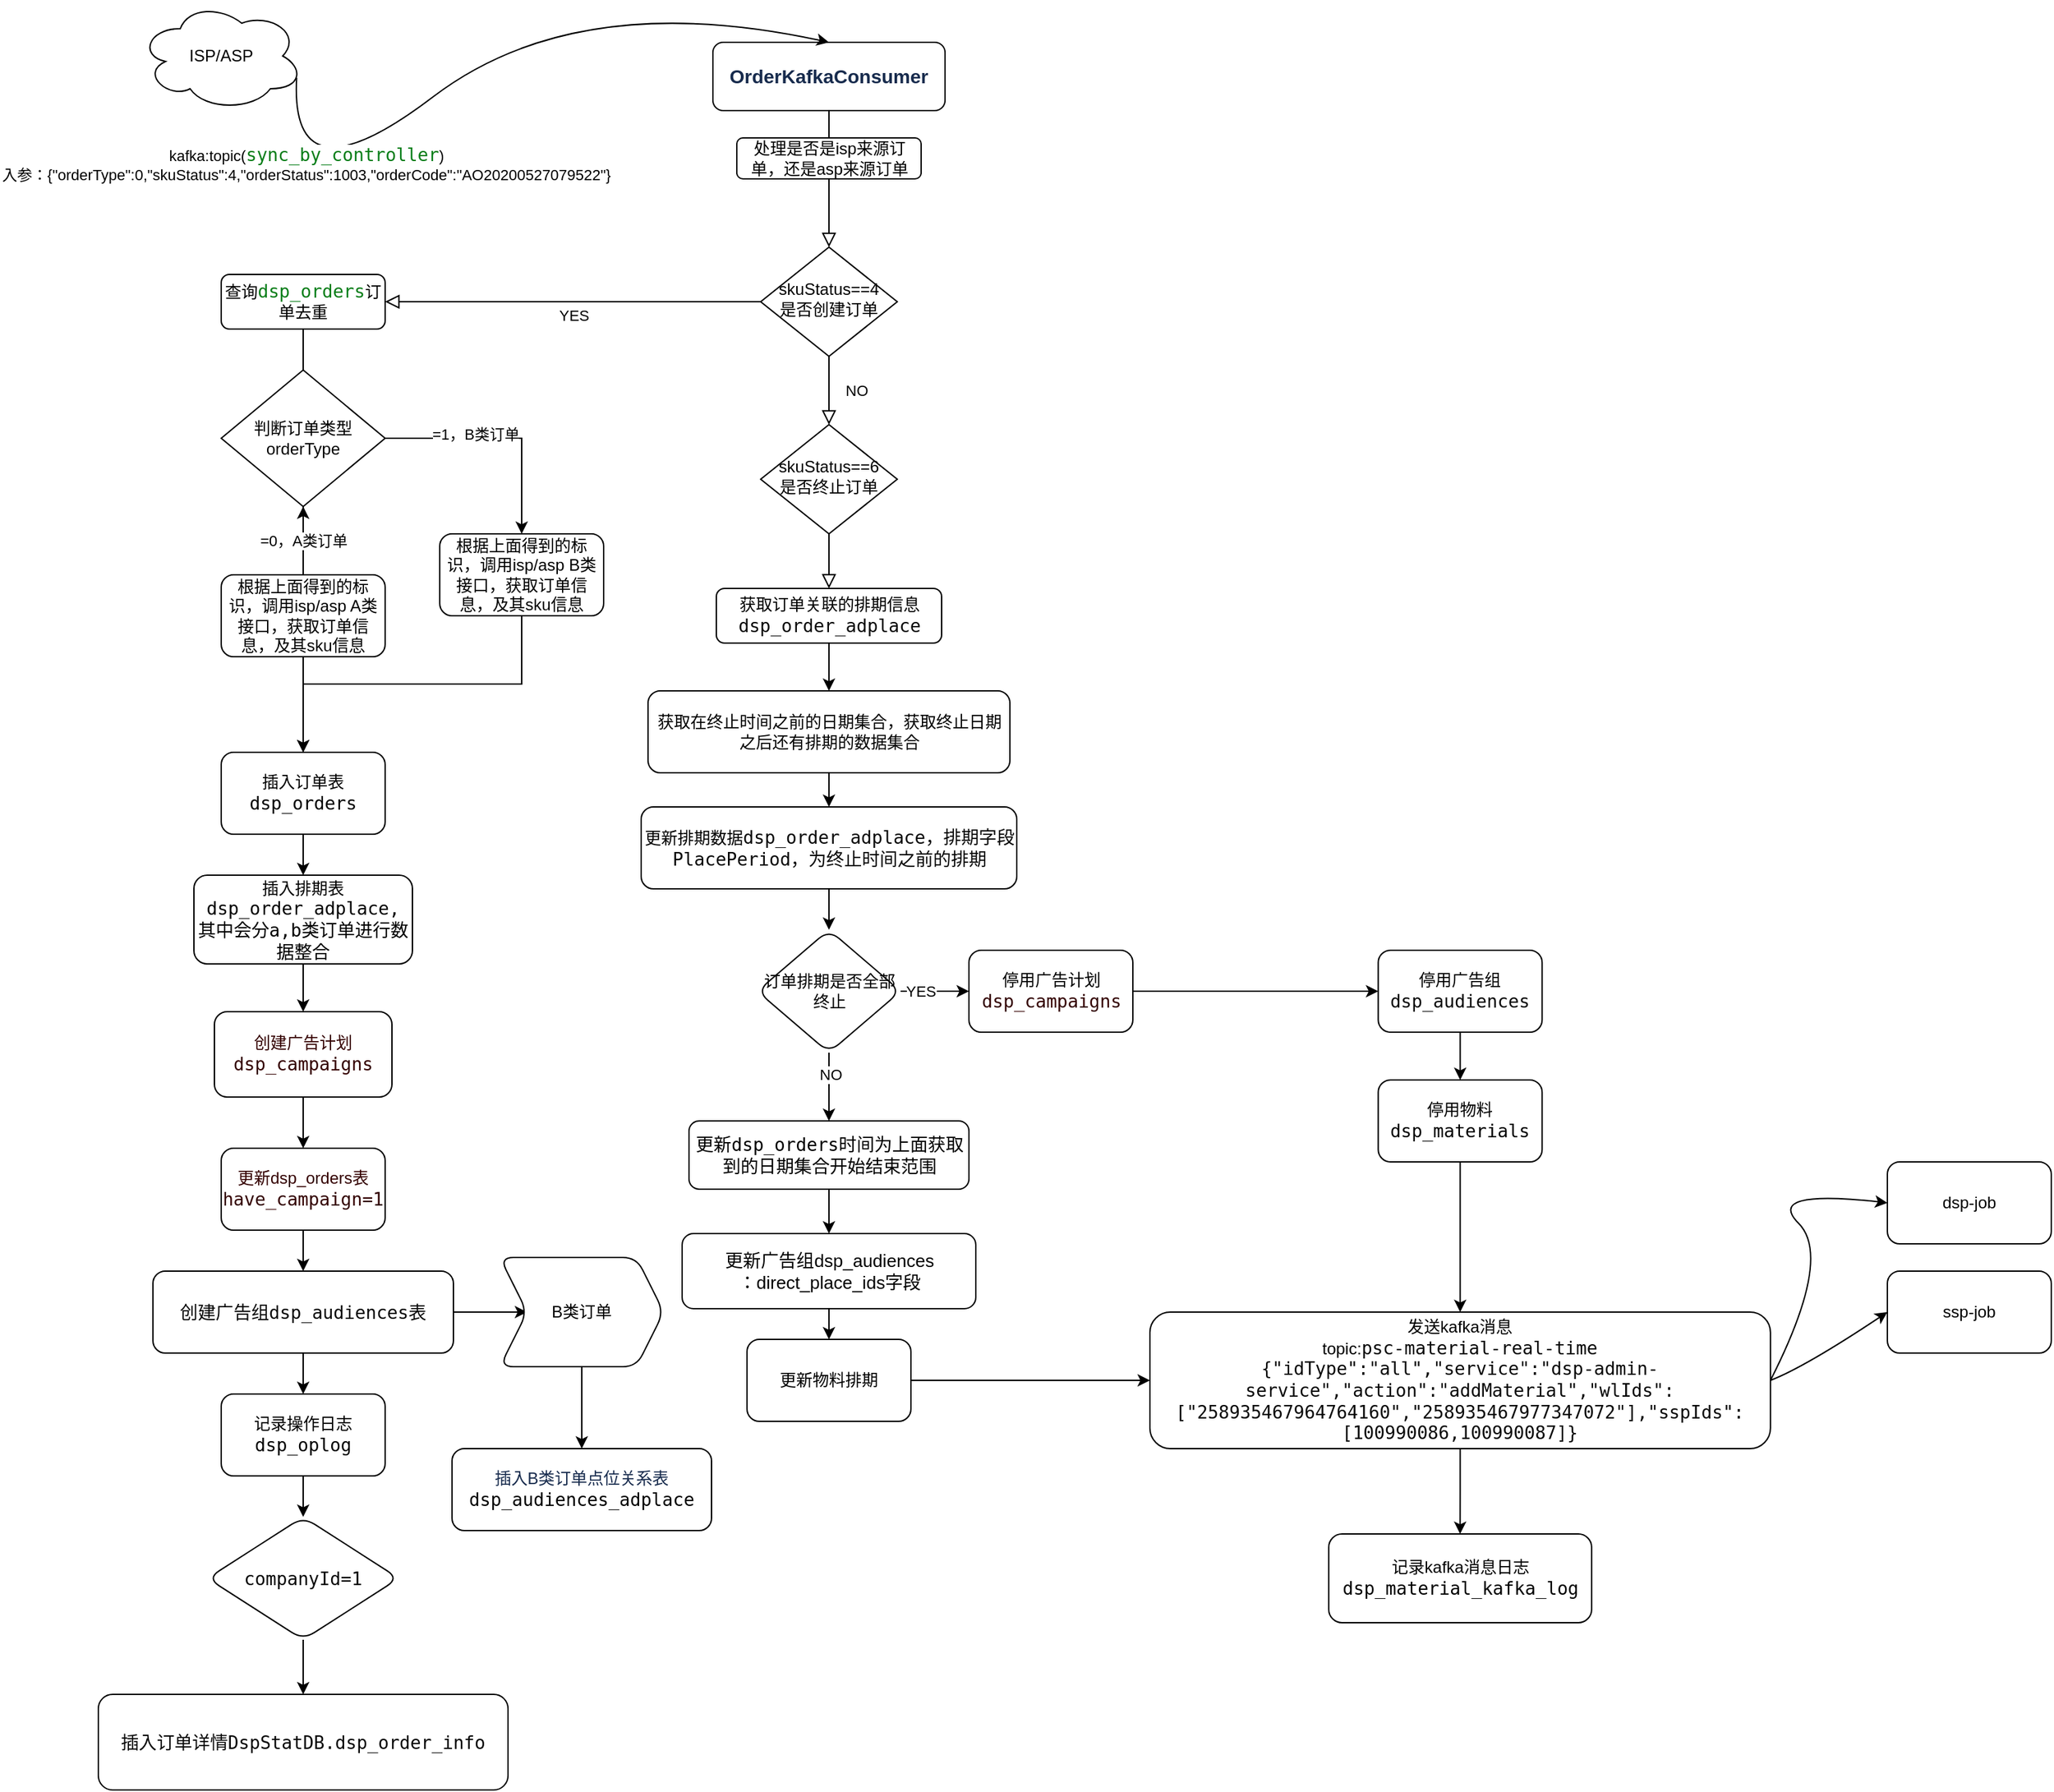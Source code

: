 <mxfile version="16.0.0" type="github">
  <diagram id="C5RBs43oDa-KdzZeNtuy" name="Page-1">
    <mxGraphModel dx="1713" dy="589" grid="1" gridSize="10" guides="1" tooltips="1" connect="1" arrows="1" fold="1" page="1" pageScale="1" pageWidth="827" pageHeight="1169" math="0" shadow="0">
      <root>
        <mxCell id="WIyWlLk6GJQsqaUBKTNV-0" />
        <mxCell id="WIyWlLk6GJQsqaUBKTNV-1" parent="WIyWlLk6GJQsqaUBKTNV-0" />
        <mxCell id="WIyWlLk6GJQsqaUBKTNV-2" value="" style="rounded=0;html=1;jettySize=auto;orthogonalLoop=1;fontSize=11;endArrow=block;endFill=0;endSize=8;strokeWidth=1;shadow=0;labelBackgroundColor=none;edgeStyle=orthogonalEdgeStyle;startArrow=none;" parent="WIyWlLk6GJQsqaUBKTNV-1" source="3pk-U9PaF1ZGXFq0J-lB-20" target="WIyWlLk6GJQsqaUBKTNV-6" edge="1">
          <mxGeometry relative="1" as="geometry" />
        </mxCell>
        <mxCell id="WIyWlLk6GJQsqaUBKTNV-3" value="&lt;strong style=&quot;color: rgb(23 , 43 , 77) ; font-family: , &amp;#34;system-ui&amp;#34; , &amp;#34;segoe ui&amp;#34; , &amp;#34;roboto&amp;#34; , &amp;#34;oxygen&amp;#34; , &amp;#34;ubuntu&amp;#34; , &amp;#34;fira sans&amp;#34; , &amp;#34;droid sans&amp;#34; , &amp;#34;helvetica neue&amp;#34; , sans-serif ; font-size: 14px ; background-color: rgb(255 , 255 , 255)&quot;&gt;OrderKafkaConsumer&lt;/strong&gt;" style="rounded=1;whiteSpace=wrap;html=1;fontSize=12;glass=0;strokeWidth=1;shadow=0;" parent="WIyWlLk6GJQsqaUBKTNV-1" vertex="1">
          <mxGeometry x="450" y="50" width="170" height="50" as="geometry" />
        </mxCell>
        <mxCell id="WIyWlLk6GJQsqaUBKTNV-4" value="NO" style="rounded=0;html=1;jettySize=auto;orthogonalLoop=1;fontSize=11;endArrow=block;endFill=0;endSize=8;strokeWidth=1;shadow=0;labelBackgroundColor=none;edgeStyle=orthogonalEdgeStyle;" parent="WIyWlLk6GJQsqaUBKTNV-1" source="WIyWlLk6GJQsqaUBKTNV-6" target="WIyWlLk6GJQsqaUBKTNV-10" edge="1">
          <mxGeometry y="20" relative="1" as="geometry">
            <mxPoint as="offset" />
          </mxGeometry>
        </mxCell>
        <mxCell id="WIyWlLk6GJQsqaUBKTNV-5" value="YES" style="edgeStyle=orthogonalEdgeStyle;rounded=0;html=1;jettySize=auto;orthogonalLoop=1;fontSize=11;endArrow=block;endFill=0;endSize=8;strokeWidth=1;shadow=0;labelBackgroundColor=none;" parent="WIyWlLk6GJQsqaUBKTNV-1" source="WIyWlLk6GJQsqaUBKTNV-6" target="WIyWlLk6GJQsqaUBKTNV-7" edge="1">
          <mxGeometry y="10" relative="1" as="geometry">
            <mxPoint as="offset" />
          </mxGeometry>
        </mxCell>
        <mxCell id="WIyWlLk6GJQsqaUBKTNV-6" value="skuStatus==4&lt;br&gt;是否创建订单" style="rhombus;whiteSpace=wrap;html=1;shadow=0;fontFamily=Helvetica;fontSize=12;align=center;strokeWidth=1;spacing=6;spacingTop=-4;" parent="WIyWlLk6GJQsqaUBKTNV-1" vertex="1">
          <mxGeometry x="485" y="200" width="100" height="80" as="geometry" />
        </mxCell>
        <mxCell id="3pk-U9PaF1ZGXFq0J-lB-18" style="edgeStyle=orthogonalEdgeStyle;rounded=0;orthogonalLoop=1;jettySize=auto;html=1;exitX=0.5;exitY=1;exitDx=0;exitDy=0;" parent="WIyWlLk6GJQsqaUBKTNV-1" source="WIyWlLk6GJQsqaUBKTNV-7" edge="1">
          <mxGeometry relative="1" as="geometry">
            <mxPoint x="150" y="320" as="targetPoint" />
          </mxGeometry>
        </mxCell>
        <mxCell id="WIyWlLk6GJQsqaUBKTNV-7" value="查询&lt;span style=&quot;color: rgb(6 , 125 , 23) ; background-color: rgb(255 , 255 , 255) ; font-family: &amp;#34;jetbrains mono&amp;#34; , monospace ; font-size: 9.8pt&quot;&gt;dsp_orders&lt;/span&gt;&lt;span&gt;订单去重&lt;/span&gt;" style="rounded=1;whiteSpace=wrap;html=1;fontSize=12;glass=0;strokeWidth=1;shadow=0;" parent="WIyWlLk6GJQsqaUBKTNV-1" vertex="1">
          <mxGeometry x="90" y="220" width="120" height="40" as="geometry" />
        </mxCell>
        <mxCell id="WIyWlLk6GJQsqaUBKTNV-8" value="" style="rounded=0;html=1;jettySize=auto;orthogonalLoop=1;fontSize=11;endArrow=block;endFill=0;endSize=8;strokeWidth=1;shadow=0;labelBackgroundColor=none;edgeStyle=orthogonalEdgeStyle;" parent="WIyWlLk6GJQsqaUBKTNV-1" source="WIyWlLk6GJQsqaUBKTNV-10" target="WIyWlLk6GJQsqaUBKTNV-11" edge="1">
          <mxGeometry x="0.333" y="20" relative="1" as="geometry">
            <mxPoint as="offset" />
          </mxGeometry>
        </mxCell>
        <mxCell id="WIyWlLk6GJQsqaUBKTNV-10" value="skuStatus==6&lt;br&gt;是否终止订单" style="rhombus;whiteSpace=wrap;html=1;shadow=0;fontFamily=Helvetica;fontSize=12;align=center;strokeWidth=1;spacing=6;spacingTop=-4;" parent="WIyWlLk6GJQsqaUBKTNV-1" vertex="1">
          <mxGeometry x="485" y="330" width="100" height="80" as="geometry" />
        </mxCell>
        <mxCell id="xGBpcFXvUTjCXn1tUyr6-1" value="" style="edgeStyle=orthogonalEdgeStyle;rounded=0;orthogonalLoop=1;jettySize=auto;html=1;" edge="1" parent="WIyWlLk6GJQsqaUBKTNV-1" source="WIyWlLk6GJQsqaUBKTNV-11" target="xGBpcFXvUTjCXn1tUyr6-0">
          <mxGeometry relative="1" as="geometry" />
        </mxCell>
        <mxCell id="WIyWlLk6GJQsqaUBKTNV-11" value="获取订单关联的排期信息&lt;span style=&quot;background-color: rgb(255 , 255 , 255) ; color: rgb(8 , 8 , 8) ; font-family: &amp;#34;jetbrains mono&amp;#34; , monospace ; font-size: 9.8pt&quot;&gt;dsp_order_adplace&lt;/span&gt;" style="rounded=1;whiteSpace=wrap;html=1;fontSize=12;glass=0;strokeWidth=1;shadow=0;" parent="WIyWlLk6GJQsqaUBKTNV-1" vertex="1">
          <mxGeometry x="452.5" y="450" width="165" height="40" as="geometry" />
        </mxCell>
        <mxCell id="3pk-U9PaF1ZGXFq0J-lB-10" value="ISP/ASP" style="ellipse;shape=cloud;whiteSpace=wrap;html=1;" parent="WIyWlLk6GJQsqaUBKTNV-1" vertex="1">
          <mxGeometry x="30" y="20" width="120" height="80" as="geometry" />
        </mxCell>
        <mxCell id="3pk-U9PaF1ZGXFq0J-lB-14" value="" style="curved=1;endArrow=classic;html=1;rounded=0;entryX=0.5;entryY=0;entryDx=0;entryDy=0;exitX=0.96;exitY=0.7;exitDx=0;exitDy=0;exitPerimeter=0;" parent="WIyWlLk6GJQsqaUBKTNV-1" source="3pk-U9PaF1ZGXFq0J-lB-10" target="WIyWlLk6GJQsqaUBKTNV-3" edge="1">
          <mxGeometry width="50" height="50" relative="1" as="geometry">
            <mxPoint x="90" y="80" as="sourcePoint" />
            <mxPoint x="140" y="90" as="targetPoint" />
            <Array as="points">
              <mxPoint x="140" y="170" />
              <mxPoint x="350" y="10" />
            </Array>
          </mxGeometry>
        </mxCell>
        <mxCell id="3pk-U9PaF1ZGXFq0J-lB-15" value="kafka:topic(&lt;span style=&quot;color: rgb(6 , 125 , 23) ; font-family: &amp;#34;jetbrains mono&amp;#34; , monospace ; font-size: 9.8pt&quot;&gt;sync_by_controller&lt;/span&gt;)&lt;br&gt;入参：{&quot;orderType&quot;:0,&quot;skuStatus&quot;:4,&quot;orderStatus&quot;:1003,&quot;orderCode&quot;:&quot;AO20200527079522&quot;}" style="edgeLabel;html=1;align=center;verticalAlign=middle;resizable=0;points=[];" parent="3pk-U9PaF1ZGXFq0J-lB-14" vertex="1" connectable="0">
          <mxGeometry x="-0.096" y="-21" relative="1" as="geometry">
            <mxPoint x="-123" y="45" as="offset" />
          </mxGeometry>
        </mxCell>
        <mxCell id="3pk-U9PaF1ZGXFq0J-lB-22" style="edgeStyle=orthogonalEdgeStyle;rounded=0;orthogonalLoop=1;jettySize=auto;html=1;exitX=0.5;exitY=1;exitDx=0;exitDy=0;" parent="WIyWlLk6GJQsqaUBKTNV-1" source="3pk-U9PaF1ZGXFq0J-lB-19" edge="1">
          <mxGeometry relative="1" as="geometry">
            <mxPoint x="150" y="480" as="targetPoint" />
          </mxGeometry>
        </mxCell>
        <mxCell id="3pk-U9PaF1ZGXFq0J-lB-26" value="" style="edgeStyle=orthogonalEdgeStyle;rounded=0;orthogonalLoop=1;jettySize=auto;html=1;" parent="WIyWlLk6GJQsqaUBKTNV-1" source="3pk-U9PaF1ZGXFq0J-lB-19" target="3pk-U9PaF1ZGXFq0J-lB-25" edge="1">
          <mxGeometry relative="1" as="geometry" />
        </mxCell>
        <mxCell id="3pk-U9PaF1ZGXFq0J-lB-27" value="=1，B类订单" style="edgeLabel;html=1;align=center;verticalAlign=middle;resizable=0;points=[];" parent="3pk-U9PaF1ZGXFq0J-lB-26" vertex="1" connectable="0">
          <mxGeometry x="-0.225" y="3" relative="1" as="geometry">
            <mxPoint as="offset" />
          </mxGeometry>
        </mxCell>
        <mxCell id="3pk-U9PaF1ZGXFq0J-lB-19" value="判断订单类型orderType" style="rhombus;whiteSpace=wrap;html=1;" parent="WIyWlLk6GJQsqaUBKTNV-1" vertex="1">
          <mxGeometry x="90" y="290" width="120" height="100" as="geometry" />
        </mxCell>
        <mxCell id="3pk-U9PaF1ZGXFq0J-lB-20" value="处理是否是isp来源订单，还是asp来源订单" style="rounded=1;whiteSpace=wrap;html=1;" parent="WIyWlLk6GJQsqaUBKTNV-1" vertex="1">
          <mxGeometry x="467.5" y="120" width="135" height="30" as="geometry" />
        </mxCell>
        <mxCell id="3pk-U9PaF1ZGXFq0J-lB-21" value="" style="rounded=0;html=1;jettySize=auto;orthogonalLoop=1;fontSize=11;endArrow=none;endFill=0;endSize=8;strokeWidth=1;shadow=0;labelBackgroundColor=none;edgeStyle=orthogonalEdgeStyle;" parent="WIyWlLk6GJQsqaUBKTNV-1" source="WIyWlLk6GJQsqaUBKTNV-3" target="3pk-U9PaF1ZGXFq0J-lB-20" edge="1">
          <mxGeometry relative="1" as="geometry">
            <mxPoint x="535" y="120" as="sourcePoint" />
            <mxPoint x="535" y="200" as="targetPoint" />
          </mxGeometry>
        </mxCell>
        <mxCell id="3pk-U9PaF1ZGXFq0J-lB-24" value="=0，A类订单" style="edgeStyle=orthogonalEdgeStyle;rounded=0;orthogonalLoop=1;jettySize=auto;html=1;" parent="WIyWlLk6GJQsqaUBKTNV-1" source="3pk-U9PaF1ZGXFq0J-lB-23" target="3pk-U9PaF1ZGXFq0J-lB-19" edge="1">
          <mxGeometry relative="1" as="geometry" />
        </mxCell>
        <mxCell id="3pk-U9PaF1ZGXFq0J-lB-29" value="" style="edgeStyle=orthogonalEdgeStyle;rounded=0;orthogonalLoop=1;jettySize=auto;html=1;" parent="WIyWlLk6GJQsqaUBKTNV-1" source="3pk-U9PaF1ZGXFq0J-lB-23" target="3pk-U9PaF1ZGXFq0J-lB-28" edge="1">
          <mxGeometry relative="1" as="geometry" />
        </mxCell>
        <mxCell id="3pk-U9PaF1ZGXFq0J-lB-23" value="根据上面得到的标识，调用isp/asp A类接口，获取订单信息，及其sku信息" style="rounded=1;whiteSpace=wrap;html=1;" parent="WIyWlLk6GJQsqaUBKTNV-1" vertex="1">
          <mxGeometry x="90" y="440" width="120" height="60" as="geometry" />
        </mxCell>
        <mxCell id="3pk-U9PaF1ZGXFq0J-lB-30" style="edgeStyle=orthogonalEdgeStyle;rounded=0;orthogonalLoop=1;jettySize=auto;html=1;exitX=0.5;exitY=1;exitDx=0;exitDy=0;entryX=0.5;entryY=0;entryDx=0;entryDy=0;" parent="WIyWlLk6GJQsqaUBKTNV-1" source="3pk-U9PaF1ZGXFq0J-lB-25" target="3pk-U9PaF1ZGXFq0J-lB-28" edge="1">
          <mxGeometry relative="1" as="geometry" />
        </mxCell>
        <mxCell id="3pk-U9PaF1ZGXFq0J-lB-25" value="&lt;span&gt;根据上面得到的标识，调用isp/asp B类接口，获取订单信息，及其sku信息&lt;/span&gt;" style="rounded=1;whiteSpace=wrap;html=1;" parent="WIyWlLk6GJQsqaUBKTNV-1" vertex="1">
          <mxGeometry x="250" y="410" width="120" height="60" as="geometry" />
        </mxCell>
        <mxCell id="3pk-U9PaF1ZGXFq0J-lB-32" value="" style="edgeStyle=orthogonalEdgeStyle;rounded=0;orthogonalLoop=1;jettySize=auto;html=1;" parent="WIyWlLk6GJQsqaUBKTNV-1" source="3pk-U9PaF1ZGXFq0J-lB-28" target="3pk-U9PaF1ZGXFq0J-lB-31" edge="1">
          <mxGeometry relative="1" as="geometry" />
        </mxCell>
        <mxCell id="3pk-U9PaF1ZGXFq0J-lB-28" value="插入订单表&lt;span style=&quot;background-color: rgb(255 , 255 , 255) ; font-family: &amp;#34;jetbrains mono&amp;#34; , monospace ; font-size: 9.8pt&quot;&gt;dsp_orders&lt;br&gt;&lt;/span&gt;" style="whiteSpace=wrap;html=1;rounded=1;" parent="WIyWlLk6GJQsqaUBKTNV-1" vertex="1">
          <mxGeometry x="90" y="570" width="120" height="60" as="geometry" />
        </mxCell>
        <mxCell id="3pk-U9PaF1ZGXFq0J-lB-35" value="" style="edgeStyle=orthogonalEdgeStyle;rounded=0;orthogonalLoop=1;jettySize=auto;html=1;" parent="WIyWlLk6GJQsqaUBKTNV-1" source="3pk-U9PaF1ZGXFq0J-lB-31" target="3pk-U9PaF1ZGXFq0J-lB-34" edge="1">
          <mxGeometry relative="1" as="geometry" />
        </mxCell>
        <mxCell id="3pk-U9PaF1ZGXFq0J-lB-31" value="插入排期表&lt;span style=&quot;background-color: rgb(255 , 255 , 255) ; font-family: &amp;#34;jetbrains mono&amp;#34; , monospace ; font-size: 9.8pt&quot;&gt;dsp_order_adplace,&lt;br&gt;其中会分a,b类订单进行数据整合&lt;br&gt;&lt;/span&gt;" style="whiteSpace=wrap;html=1;rounded=1;" parent="WIyWlLk6GJQsqaUBKTNV-1" vertex="1">
          <mxGeometry x="70" y="660" width="160" height="65" as="geometry" />
        </mxCell>
        <mxCell id="3pk-U9PaF1ZGXFq0J-lB-37" value="" style="edgeStyle=orthogonalEdgeStyle;rounded=0;orthogonalLoop=1;jettySize=auto;html=1;fontColor=#330000;" parent="WIyWlLk6GJQsqaUBKTNV-1" source="3pk-U9PaF1ZGXFq0J-lB-34" target="3pk-U9PaF1ZGXFq0J-lB-36" edge="1">
          <mxGeometry relative="1" as="geometry" />
        </mxCell>
        <mxCell id="3pk-U9PaF1ZGXFq0J-lB-34" value="&lt;font color=&quot;#330000&quot;&gt;创建广告计划&lt;/font&gt;&lt;span style=&quot;color: rgb(51 , 0 , 0) ; background-color: rgb(255 , 255 , 255) ; font-family: &amp;#34;jetbrains mono&amp;#34; , monospace ; font-size: 9.8pt&quot;&gt;dsp_campaigns&lt;/span&gt;" style="whiteSpace=wrap;html=1;rounded=1;" parent="WIyWlLk6GJQsqaUBKTNV-1" vertex="1">
          <mxGeometry x="85" y="760" width="130" height="62.5" as="geometry" />
        </mxCell>
        <mxCell id="3pk-U9PaF1ZGXFq0J-lB-39" value="" style="edgeStyle=orthogonalEdgeStyle;rounded=0;orthogonalLoop=1;jettySize=auto;html=1;fontColor=#330000;" parent="WIyWlLk6GJQsqaUBKTNV-1" source="3pk-U9PaF1ZGXFq0J-lB-36" target="3pk-U9PaF1ZGXFq0J-lB-38" edge="1">
          <mxGeometry relative="1" as="geometry" />
        </mxCell>
        <mxCell id="3pk-U9PaF1ZGXFq0J-lB-36" value="&lt;font color=&quot;#330000&quot;&gt;更新dsp_orders表&lt;span style=&quot;background-color: rgb(255 , 255 , 255) ; font-family: &amp;#34;jetbrains mono&amp;#34; , monospace ; font-size: 9.8pt&quot;&gt;have_campaign=1&lt;/span&gt;&lt;/font&gt;" style="whiteSpace=wrap;html=1;rounded=1;" parent="WIyWlLk6GJQsqaUBKTNV-1" vertex="1">
          <mxGeometry x="90" y="860" width="120" height="60" as="geometry" />
        </mxCell>
        <mxCell id="3pk-U9PaF1ZGXFq0J-lB-41" value="" style="edgeStyle=orthogonalEdgeStyle;rounded=0;orthogonalLoop=1;jettySize=auto;html=1;fontColor=#330000;" parent="WIyWlLk6GJQsqaUBKTNV-1" source="3pk-U9PaF1ZGXFq0J-lB-38" target="3pk-U9PaF1ZGXFq0J-lB-40" edge="1">
          <mxGeometry relative="1" as="geometry" />
        </mxCell>
        <mxCell id="3pk-U9PaF1ZGXFq0J-lB-45" value="" style="edgeStyle=orthogonalEdgeStyle;rounded=0;orthogonalLoop=1;jettySize=auto;html=1;fontSize=12;fontColor=#330000;" parent="WIyWlLk6GJQsqaUBKTNV-1" source="3pk-U9PaF1ZGXFq0J-lB-38" target="3pk-U9PaF1ZGXFq0J-lB-44" edge="1">
          <mxGeometry relative="1" as="geometry" />
        </mxCell>
        <mxCell id="3pk-U9PaF1ZGXFq0J-lB-38" value="&lt;pre style=&quot;background-color: #ffffff ; color: #080808 ; font-family: &amp;#34;jetbrains mono&amp;#34; , monospace ; font-size: 9.8pt&quot;&gt;创建广告组dsp_audiences表&lt;/pre&gt;" style="whiteSpace=wrap;html=1;rounded=1;" parent="WIyWlLk6GJQsqaUBKTNV-1" vertex="1">
          <mxGeometry x="40" y="950" width="220" height="60" as="geometry" />
        </mxCell>
        <mxCell id="3pk-U9PaF1ZGXFq0J-lB-43" value="" style="edgeStyle=orthogonalEdgeStyle;rounded=0;orthogonalLoop=1;jettySize=auto;html=1;fontColor=#330000;" parent="WIyWlLk6GJQsqaUBKTNV-1" source="3pk-U9PaF1ZGXFq0J-lB-40" target="3pk-U9PaF1ZGXFq0J-lB-42" edge="1">
          <mxGeometry relative="1" as="geometry" />
        </mxCell>
        <mxCell id="3pk-U9PaF1ZGXFq0J-lB-40" value="B类订单" style="shape=step;perimeter=stepPerimeter;whiteSpace=wrap;html=1;fixedSize=1;rounded=1;" parent="WIyWlLk6GJQsqaUBKTNV-1" vertex="1">
          <mxGeometry x="294" y="940" width="120" height="80" as="geometry" />
        </mxCell>
        <mxCell id="3pk-U9PaF1ZGXFq0J-lB-42" value="&lt;span style=&quot;color: rgb(23 , 43 , 77) ; letter-spacing: -0.006em&quot;&gt;&lt;font style=&quot;font-size: 12px&quot;&gt;插入B类订单点位关系表&lt;/font&gt;&lt;/span&gt;&lt;span style=&quot;background-color: rgb(255 , 255 , 255) ; font-family: &amp;#34;jetbrains mono&amp;#34; , monospace ; font-size: 9.8pt&quot;&gt;dsp_audiences_adplace&lt;/span&gt;" style="whiteSpace=wrap;html=1;rounded=1;" parent="WIyWlLk6GJQsqaUBKTNV-1" vertex="1">
          <mxGeometry x="259" y="1080" width="190" height="60" as="geometry" />
        </mxCell>
        <mxCell id="3pk-U9PaF1ZGXFq0J-lB-47" value="" style="edgeStyle=orthogonalEdgeStyle;rounded=0;orthogonalLoop=1;jettySize=auto;html=1;fontSize=12;fontColor=#330000;exitX=0.5;exitY=1;exitDx=0;exitDy=0;" parent="WIyWlLk6GJQsqaUBKTNV-1" source="3pk-U9PaF1ZGXFq0J-lB-48" target="3pk-U9PaF1ZGXFq0J-lB-46" edge="1">
          <mxGeometry relative="1" as="geometry" />
        </mxCell>
        <mxCell id="3pk-U9PaF1ZGXFq0J-lB-49" value="" style="edgeStyle=orthogonalEdgeStyle;rounded=0;orthogonalLoop=1;jettySize=auto;html=1;fontSize=12;fontColor=#330000;" parent="WIyWlLk6GJQsqaUBKTNV-1" source="3pk-U9PaF1ZGXFq0J-lB-44" target="3pk-U9PaF1ZGXFq0J-lB-48" edge="1">
          <mxGeometry relative="1" as="geometry" />
        </mxCell>
        <mxCell id="3pk-U9PaF1ZGXFq0J-lB-44" value="记录操作日志&lt;span style=&quot;background-color: rgb(255 , 255 , 255) ; font-family: &amp;#34;jetbrains mono&amp;#34; , monospace ; font-size: 9.8pt&quot;&gt;dsp_oplog&lt;/span&gt;" style="whiteSpace=wrap;html=1;rounded=1;" parent="WIyWlLk6GJQsqaUBKTNV-1" vertex="1">
          <mxGeometry x="90" y="1040" width="120" height="60" as="geometry" />
        </mxCell>
        <mxCell id="3pk-U9PaF1ZGXFq0J-lB-46" value="&lt;pre style=&quot;background-color: #ffffff ; color: #080808 ; font-family: &amp;#34;jetbrains mono&amp;#34; , monospace ; font-size: 9.8pt&quot;&gt;插入订单详情DspStatDB.dsp_order_info&lt;/pre&gt;" style="whiteSpace=wrap;html=1;rounded=1;" parent="WIyWlLk6GJQsqaUBKTNV-1" vertex="1">
          <mxGeometry y="1260" width="300" height="70" as="geometry" />
        </mxCell>
        <mxCell id="3pk-U9PaF1ZGXFq0J-lB-48" value="&lt;pre style=&quot;background-color: rgb(255 , 255 , 255) ; color: rgb(8 , 8 , 8) ; font-family: &amp;#34;jetbrains mono&amp;#34; , monospace ; font-size: 9.8pt&quot;&gt;companyId=1&lt;/pre&gt;" style="rhombus;whiteSpace=wrap;html=1;rounded=1;" parent="WIyWlLk6GJQsqaUBKTNV-1" vertex="1">
          <mxGeometry x="80" y="1130" width="140" height="90" as="geometry" />
        </mxCell>
        <mxCell id="xGBpcFXvUTjCXn1tUyr6-7" style="edgeStyle=orthogonalEdgeStyle;rounded=0;orthogonalLoop=1;jettySize=auto;html=1;" edge="1" parent="WIyWlLk6GJQsqaUBKTNV-1" source="xGBpcFXvUTjCXn1tUyr6-0" target="xGBpcFXvUTjCXn1tUyr6-4">
          <mxGeometry relative="1" as="geometry" />
        </mxCell>
        <mxCell id="xGBpcFXvUTjCXn1tUyr6-0" value="获取在终止时间之前的日期集合，获取终止日期之后还有排期的数据集合" style="whiteSpace=wrap;html=1;rounded=1;glass=0;strokeWidth=1;shadow=0;" vertex="1" parent="WIyWlLk6GJQsqaUBKTNV-1">
          <mxGeometry x="402.5" y="525" width="265" height="60" as="geometry" />
        </mxCell>
        <mxCell id="xGBpcFXvUTjCXn1tUyr6-29" value="" style="edgeStyle=orthogonalEdgeStyle;rounded=0;orthogonalLoop=1;jettySize=auto;html=1;" edge="1" parent="WIyWlLk6GJQsqaUBKTNV-1" source="xGBpcFXvUTjCXn1tUyr6-2" target="xGBpcFXvUTjCXn1tUyr6-28">
          <mxGeometry relative="1" as="geometry" />
        </mxCell>
        <mxCell id="xGBpcFXvUTjCXn1tUyr6-2" value="&lt;font style=&quot;font-size: 13.067px&quot;&gt;更新&lt;span style=&quot;font-family: &amp;#34;jetbrains mono&amp;#34; , monospace ; background-color: rgb(255 , 255 , 255)&quot;&gt;dsp_orders时间为上面获取到的日期集合开始结束范围&lt;/span&gt;&lt;/font&gt;" style="whiteSpace=wrap;html=1;rounded=1;glass=0;strokeWidth=1;shadow=0;" vertex="1" parent="WIyWlLk6GJQsqaUBKTNV-1">
          <mxGeometry x="432.5" y="840" width="205" height="50" as="geometry" />
        </mxCell>
        <mxCell id="xGBpcFXvUTjCXn1tUyr6-9" value="" style="edgeStyle=orthogonalEdgeStyle;rounded=0;orthogonalLoop=1;jettySize=auto;html=1;" edge="1" parent="WIyWlLk6GJQsqaUBKTNV-1" source="xGBpcFXvUTjCXn1tUyr6-4" target="xGBpcFXvUTjCXn1tUyr6-8">
          <mxGeometry relative="1" as="geometry" />
        </mxCell>
        <mxCell id="xGBpcFXvUTjCXn1tUyr6-4" value="更新排期数据&lt;span style=&quot;color: rgb(8 , 8 , 8) ; font-family: &amp;#34;jetbrains mono&amp;#34; , monospace ; font-size: 13.067px ; background-color: rgb(255 , 255 , 255)&quot;&gt;dsp_order_adplace，排期字段&lt;/span&gt;&lt;span style=&quot;background-color: rgb(255 , 255 , 255) ; color: rgb(8 , 8 , 8) ; font-family: &amp;#34;jetbrains mono&amp;#34; , monospace ; font-size: 9.8pt&quot;&gt;PlacePeriod，为终止时间之前的排期&lt;/span&gt;" style="whiteSpace=wrap;html=1;rounded=1;glass=0;strokeWidth=1;shadow=0;" vertex="1" parent="WIyWlLk6GJQsqaUBKTNV-1">
          <mxGeometry x="397.5" y="610" width="275" height="60" as="geometry" />
        </mxCell>
        <mxCell id="xGBpcFXvUTjCXn1tUyr6-10" style="edgeStyle=orthogonalEdgeStyle;rounded=0;orthogonalLoop=1;jettySize=auto;html=1;" edge="1" parent="WIyWlLk6GJQsqaUBKTNV-1" source="xGBpcFXvUTjCXn1tUyr6-8" target="xGBpcFXvUTjCXn1tUyr6-2">
          <mxGeometry relative="1" as="geometry" />
        </mxCell>
        <mxCell id="xGBpcFXvUTjCXn1tUyr6-11" value="NO" style="edgeLabel;html=1;align=center;verticalAlign=middle;resizable=0;points=[];" vertex="1" connectable="0" parent="xGBpcFXvUTjCXn1tUyr6-10">
          <mxGeometry x="-0.36" y="1" relative="1" as="geometry">
            <mxPoint as="offset" />
          </mxGeometry>
        </mxCell>
        <mxCell id="xGBpcFXvUTjCXn1tUyr6-13" value="" style="edgeStyle=orthogonalEdgeStyle;rounded=0;orthogonalLoop=1;jettySize=auto;html=1;" edge="1" parent="WIyWlLk6GJQsqaUBKTNV-1" source="xGBpcFXvUTjCXn1tUyr6-8" target="xGBpcFXvUTjCXn1tUyr6-12">
          <mxGeometry relative="1" as="geometry" />
        </mxCell>
        <mxCell id="xGBpcFXvUTjCXn1tUyr6-27" value="YES" style="edgeLabel;html=1;align=center;verticalAlign=middle;resizable=0;points=[];" vertex="1" connectable="0" parent="xGBpcFXvUTjCXn1tUyr6-13">
          <mxGeometry x="-0.3" y="-4" relative="1" as="geometry">
            <mxPoint x="-3" y="-4" as="offset" />
          </mxGeometry>
        </mxCell>
        <mxCell id="xGBpcFXvUTjCXn1tUyr6-8" value="订单排期是否全部终止" style="rhombus;whiteSpace=wrap;html=1;rounded=1;glass=0;strokeWidth=1;shadow=0;" vertex="1" parent="WIyWlLk6GJQsqaUBKTNV-1">
          <mxGeometry x="482.5" y="700" width="105" height="90" as="geometry" />
        </mxCell>
        <mxCell id="xGBpcFXvUTjCXn1tUyr6-15" value="" style="edgeStyle=orthogonalEdgeStyle;rounded=0;orthogonalLoop=1;jettySize=auto;html=1;" edge="1" parent="WIyWlLk6GJQsqaUBKTNV-1" source="xGBpcFXvUTjCXn1tUyr6-12" target="xGBpcFXvUTjCXn1tUyr6-14">
          <mxGeometry relative="1" as="geometry" />
        </mxCell>
        <mxCell id="xGBpcFXvUTjCXn1tUyr6-12" value="停用广告计划&lt;span style=&quot;color: rgb(51 , 0 , 0) ; font-family: &amp;#34;jetbrains mono&amp;#34; , monospace ; font-size: 13.067px ; background-color: rgb(255 , 255 , 255)&quot;&gt;dsp_campaigns&lt;/span&gt;" style="whiteSpace=wrap;html=1;rounded=1;glass=0;strokeWidth=1;shadow=0;" vertex="1" parent="WIyWlLk6GJQsqaUBKTNV-1">
          <mxGeometry x="637.5" y="715" width="120" height="60" as="geometry" />
        </mxCell>
        <mxCell id="xGBpcFXvUTjCXn1tUyr6-17" value="" style="edgeStyle=orthogonalEdgeStyle;rounded=0;orthogonalLoop=1;jettySize=auto;html=1;" edge="1" parent="WIyWlLk6GJQsqaUBKTNV-1" source="xGBpcFXvUTjCXn1tUyr6-14" target="xGBpcFXvUTjCXn1tUyr6-16">
          <mxGeometry relative="1" as="geometry" />
        </mxCell>
        <mxCell id="xGBpcFXvUTjCXn1tUyr6-14" value="停用广告组&lt;span style=&quot;background-color: rgb(255 , 255 , 255) ; color: rgb(8 , 8 , 8) ; font-family: &amp;#34;jetbrains mono&amp;#34; , monospace ; font-size: 9.8pt&quot;&gt;dsp_audiences&lt;/span&gt;" style="whiteSpace=wrap;html=1;rounded=1;glass=0;strokeWidth=1;shadow=0;" vertex="1" parent="WIyWlLk6GJQsqaUBKTNV-1">
          <mxGeometry x="937.19" y="715" width="120" height="60" as="geometry" />
        </mxCell>
        <mxCell id="xGBpcFXvUTjCXn1tUyr6-20" value="" style="edgeStyle=orthogonalEdgeStyle;rounded=0;orthogonalLoop=1;jettySize=auto;html=1;" edge="1" parent="WIyWlLk6GJQsqaUBKTNV-1" source="xGBpcFXvUTjCXn1tUyr6-16" target="xGBpcFXvUTjCXn1tUyr6-19">
          <mxGeometry relative="1" as="geometry" />
        </mxCell>
        <mxCell id="xGBpcFXvUTjCXn1tUyr6-16" value="停用物料&lt;span style=&quot;background-color: rgb(255 , 255 , 255) ; font-family: &amp;#34;jetbrains mono&amp;#34; , monospace ; font-size: 9.8pt&quot;&gt;dsp_materials&lt;/span&gt;" style="whiteSpace=wrap;html=1;rounded=1;glass=0;strokeWidth=1;shadow=0;" vertex="1" parent="WIyWlLk6GJQsqaUBKTNV-1">
          <mxGeometry x="937.19" y="810" width="120" height="60" as="geometry" />
        </mxCell>
        <mxCell id="xGBpcFXvUTjCXn1tUyr6-22" value="" style="edgeStyle=orthogonalEdgeStyle;rounded=0;orthogonalLoop=1;jettySize=auto;html=1;" edge="1" parent="WIyWlLk6GJQsqaUBKTNV-1" source="xGBpcFXvUTjCXn1tUyr6-19" target="xGBpcFXvUTjCXn1tUyr6-21">
          <mxGeometry relative="1" as="geometry" />
        </mxCell>
        <mxCell id="xGBpcFXvUTjCXn1tUyr6-19" value="发送kafka消息&lt;br&gt;topic:&lt;span style=&quot;background-color: rgb(255 , 255 , 255)&quot;&gt;&lt;font color=&quot;#080808&quot; face=&quot;jetbrains mono, monospace&quot;&gt;&lt;span style=&quot;font-size: 9.8pt&quot;&gt;psc-material-real-time&lt;/span&gt;&lt;/font&gt;&lt;br&gt;&lt;font color=&quot;#080808&quot; face=&quot;jetbrains mono, monospace&quot;&gt;&lt;span style=&quot;font-size: 13.067px&quot;&gt;{&quot;idType&quot;:&quot;all&quot;,&quot;service&quot;:&quot;dsp-admin-service&quot;,&quot;action&quot;:&quot;addMaterial&quot;,&quot;wlIds&quot;:[&quot;258935467964764160&quot;,&quot;258935467977347072&quot;],&quot;sspIds&quot;:[100990086,100990087]}&lt;/span&gt;&lt;/font&gt;&lt;br&gt;&lt;/span&gt;" style="whiteSpace=wrap;html=1;rounded=1;glass=0;strokeWidth=1;shadow=0;" vertex="1" parent="WIyWlLk6GJQsqaUBKTNV-1">
          <mxGeometry x="770" y="980" width="454.38" height="100" as="geometry" />
        </mxCell>
        <mxCell id="xGBpcFXvUTjCXn1tUyr6-21" value="记录kafka消息日志&lt;span style=&quot;background-color: rgb(255 , 255 , 255) ; font-family: &amp;#34;jetbrains mono&amp;#34; , monospace ; font-size: 9.8pt&quot;&gt;dsp_material_kafka_log&lt;/span&gt;" style="whiteSpace=wrap;html=1;rounded=1;glass=0;strokeWidth=1;shadow=0;" vertex="1" parent="WIyWlLk6GJQsqaUBKTNV-1">
          <mxGeometry x="900.94" y="1142.5" width="192.51" height="65" as="geometry" />
        </mxCell>
        <mxCell id="xGBpcFXvUTjCXn1tUyr6-23" value="" style="curved=1;endArrow=classic;html=1;rounded=0;exitX=1;exitY=0.5;exitDx=0;exitDy=0;entryX=0;entryY=0.5;entryDx=0;entryDy=0;" edge="1" parent="WIyWlLk6GJQsqaUBKTNV-1" source="xGBpcFXvUTjCXn1tUyr6-19" target="xGBpcFXvUTjCXn1tUyr6-24">
          <mxGeometry width="50" height="50" relative="1" as="geometry">
            <mxPoint x="1220" y="940" as="sourcePoint" />
            <mxPoint x="1340" y="890" as="targetPoint" />
            <Array as="points">
              <mxPoint x="1270" y="940" />
              <mxPoint x="1220" y="890" />
            </Array>
          </mxGeometry>
        </mxCell>
        <mxCell id="xGBpcFXvUTjCXn1tUyr6-24" value="dsp-job" style="rounded=1;whiteSpace=wrap;html=1;" vertex="1" parent="WIyWlLk6GJQsqaUBKTNV-1">
          <mxGeometry x="1310" y="870" width="120" height="60" as="geometry" />
        </mxCell>
        <mxCell id="xGBpcFXvUTjCXn1tUyr6-25" value="" style="curved=1;endArrow=classic;html=1;rounded=0;exitX=1;exitY=0.5;exitDx=0;exitDy=0;entryX=0;entryY=0.5;entryDx=0;entryDy=0;" edge="1" parent="WIyWlLk6GJQsqaUBKTNV-1" source="xGBpcFXvUTjCXn1tUyr6-19" target="xGBpcFXvUTjCXn1tUyr6-26">
          <mxGeometry width="50" height="50" relative="1" as="geometry">
            <mxPoint x="1250" y="1070" as="sourcePoint" />
            <mxPoint x="1320" y="1000" as="targetPoint" />
            <Array as="points">
              <mxPoint x="1250" y="1020" />
            </Array>
          </mxGeometry>
        </mxCell>
        <mxCell id="xGBpcFXvUTjCXn1tUyr6-26" value="ssp-job" style="rounded=1;whiteSpace=wrap;html=1;" vertex="1" parent="WIyWlLk6GJQsqaUBKTNV-1">
          <mxGeometry x="1310" y="950" width="120" height="60" as="geometry" />
        </mxCell>
        <mxCell id="xGBpcFXvUTjCXn1tUyr6-31" value="" style="edgeStyle=orthogonalEdgeStyle;rounded=0;orthogonalLoop=1;jettySize=auto;html=1;fontSize=12;fontColor=#330000;" edge="1" parent="WIyWlLk6GJQsqaUBKTNV-1" source="xGBpcFXvUTjCXn1tUyr6-28" target="xGBpcFXvUTjCXn1tUyr6-30">
          <mxGeometry relative="1" as="geometry" />
        </mxCell>
        <mxCell id="xGBpcFXvUTjCXn1tUyr6-28" value="&lt;p style=&quot;line-height: 1.2&quot;&gt;&lt;/p&gt;&lt;p style=&quot;font-size: 13.067px&quot;&gt;&lt;font style=&quot;font-size: 13.067px&quot; face=&quot;Helvetica&quot;&gt;更新广告组&lt;/font&gt;&lt;font style=&quot;font-size: 13.067px&quot;&gt;dsp_audiences&lt;br&gt;&lt;/font&gt;&lt;font style=&quot;font-size: 13.067px&quot; face=&quot;Helvetica&quot;&gt;&lt;span style=&quot;background-color: rgb(255 , 255 , 255)&quot;&gt;：direct_place_ids字段&lt;/span&gt;&lt;/font&gt;&lt;/p&gt;&lt;p&gt;&lt;/p&gt;" style="whiteSpace=wrap;html=1;rounded=1;glass=0;strokeWidth=1;shadow=0;align=center;" vertex="1" parent="WIyWlLk6GJQsqaUBKTNV-1">
          <mxGeometry x="427.5" y="922.5" width="215" height="55" as="geometry" />
        </mxCell>
        <mxCell id="xGBpcFXvUTjCXn1tUyr6-32" style="edgeStyle=orthogonalEdgeStyle;rounded=0;orthogonalLoop=1;jettySize=auto;html=1;fontFamily=Helvetica;fontSize=13.067;fontColor=#330000;" edge="1" parent="WIyWlLk6GJQsqaUBKTNV-1" source="xGBpcFXvUTjCXn1tUyr6-30" target="xGBpcFXvUTjCXn1tUyr6-19">
          <mxGeometry relative="1" as="geometry" />
        </mxCell>
        <mxCell id="xGBpcFXvUTjCXn1tUyr6-30" value="更新物料排期" style="whiteSpace=wrap;html=1;rounded=1;glass=0;strokeWidth=1;shadow=0;" vertex="1" parent="WIyWlLk6GJQsqaUBKTNV-1">
          <mxGeometry x="475" y="1000" width="120" height="60" as="geometry" />
        </mxCell>
      </root>
    </mxGraphModel>
  </diagram>
</mxfile>
